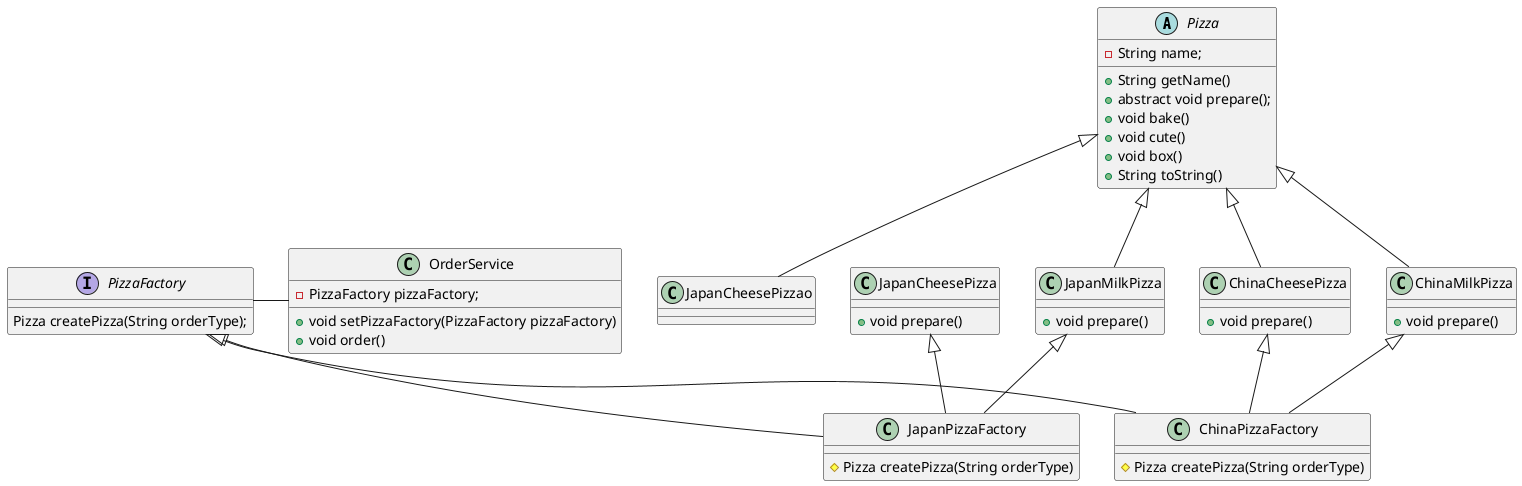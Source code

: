 @startuml

abstract class Pizza{
    - String name;
    + String getName()
    + abstract void prepare();
    + void bake()
    + void cute()
    + void box()
    + String toString()
}

together {
    class ChinaMilkPizza{
        + void prepare()
    }
    class ChinaCheesePizza{
        + void prepare()
    }
    class JapanMilkPizza{
        + void prepare()
    }
    class JapanCheesePizza{
        + void prepare()
    }
}

together {
    class ChinaPizzaFactory{
         # Pizza createPizza(String orderType)
    }
    class JapanPizzaFactory{
         # Pizza createPizza(String orderType)
    }
}

interface PizzaFactory {
    Pizza createPizza(String orderType);
}

class OrderService {
    - PizzaFactory pizzaFactory;
    + void setPizzaFactory(PizzaFactory pizzaFactory)
    + void order()
}

Pizza <|-- ChinaMilkPizza
Pizza <|-- ChinaCheesePizza
Pizza <|-- JapanMilkPizza
Pizza <|-- JapanCheesePizzao
ChinaMilkPizza <|-- ChinaPizzaFactory
ChinaCheesePizza <|-- ChinaPizzaFactory
JapanMilkPizza <|-- JapanPizzaFactory
JapanCheesePizza <|-- JapanPizzaFactory
PizzaFactory <|-- ChinaPizzaFactory
PizzaFactory <|-- JapanPizzaFactory
PizzaFactory - OrderService

@enduml